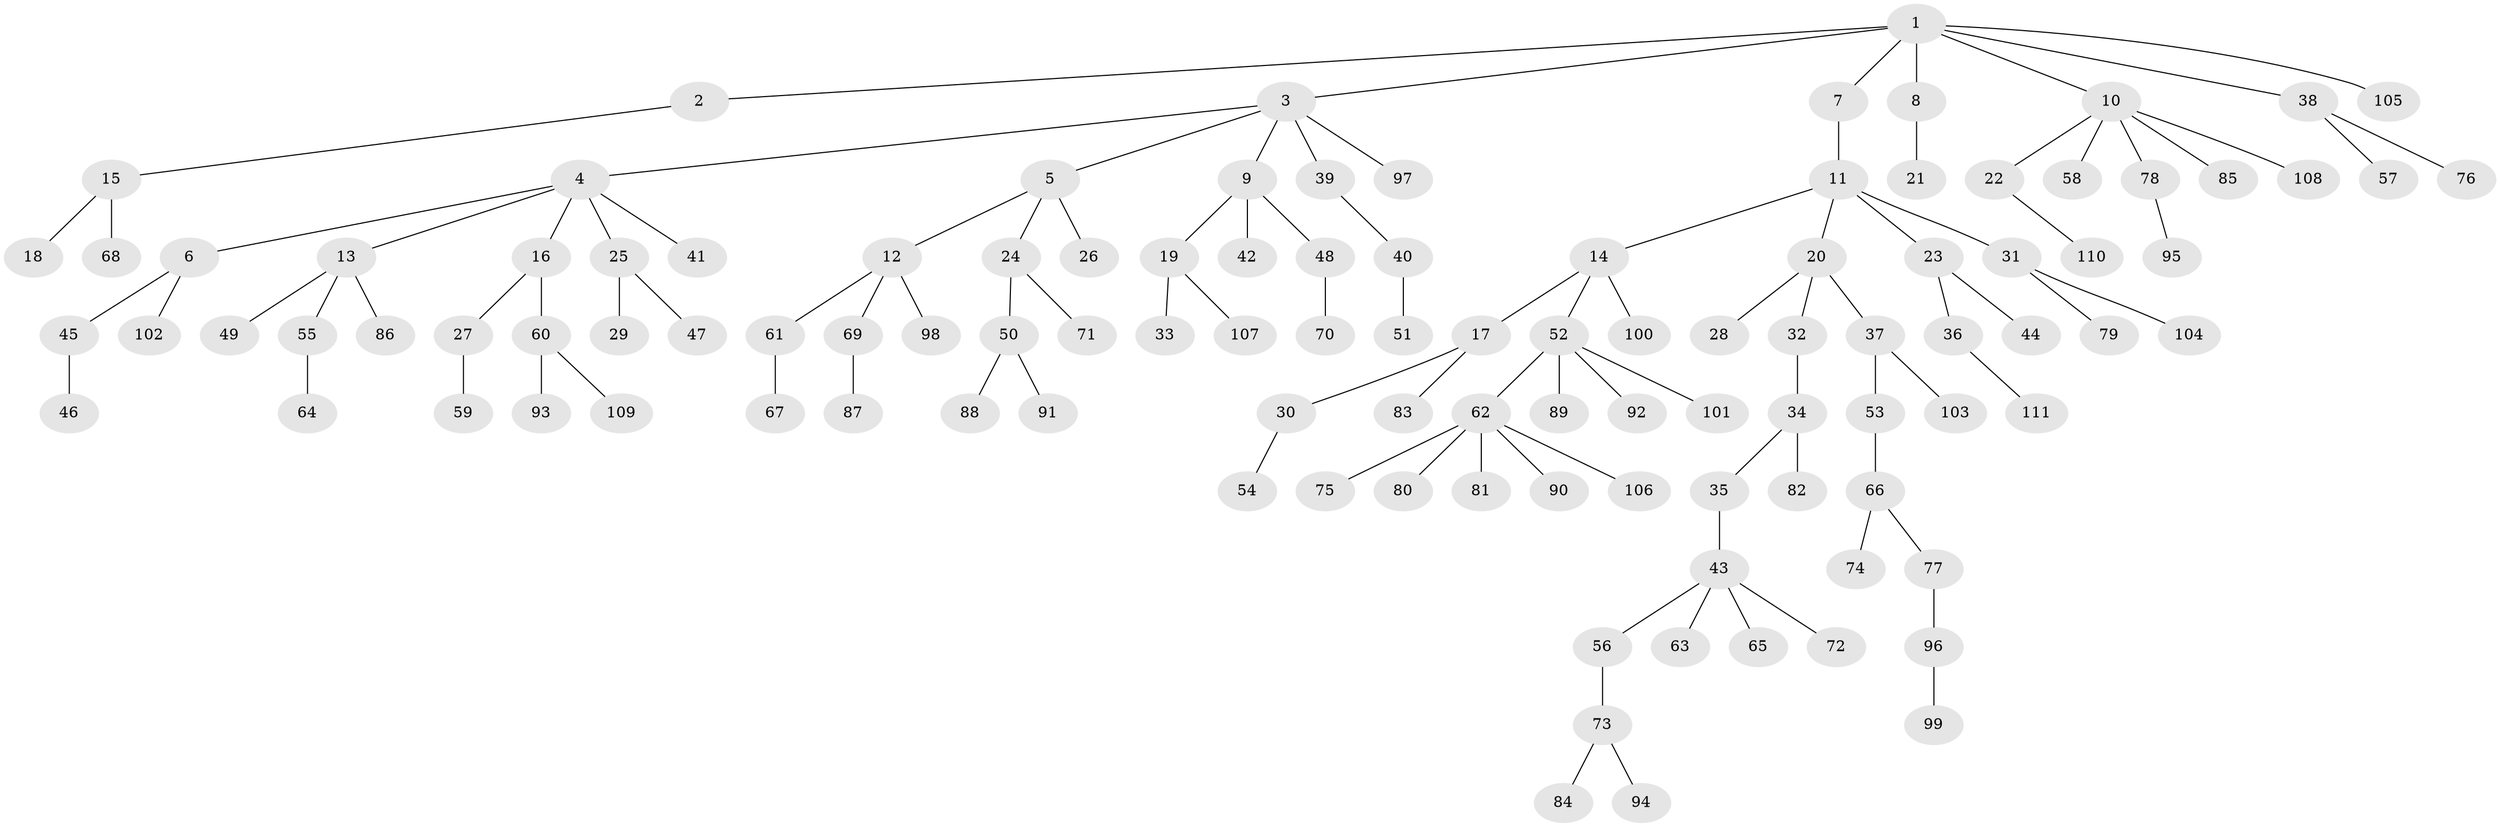// coarse degree distribution, {6: 0.014705882352941176, 2: 0.3088235294117647, 5: 0.07352941176470588, 3: 0.10294117647058823, 1: 0.47058823529411764, 4: 0.029411764705882353}
// Generated by graph-tools (version 1.1) at 2025/51/03/04/25 22:51:28]
// undirected, 111 vertices, 110 edges
graph export_dot {
  node [color=gray90,style=filled];
  1;
  2;
  3;
  4;
  5;
  6;
  7;
  8;
  9;
  10;
  11;
  12;
  13;
  14;
  15;
  16;
  17;
  18;
  19;
  20;
  21;
  22;
  23;
  24;
  25;
  26;
  27;
  28;
  29;
  30;
  31;
  32;
  33;
  34;
  35;
  36;
  37;
  38;
  39;
  40;
  41;
  42;
  43;
  44;
  45;
  46;
  47;
  48;
  49;
  50;
  51;
  52;
  53;
  54;
  55;
  56;
  57;
  58;
  59;
  60;
  61;
  62;
  63;
  64;
  65;
  66;
  67;
  68;
  69;
  70;
  71;
  72;
  73;
  74;
  75;
  76;
  77;
  78;
  79;
  80;
  81;
  82;
  83;
  84;
  85;
  86;
  87;
  88;
  89;
  90;
  91;
  92;
  93;
  94;
  95;
  96;
  97;
  98;
  99;
  100;
  101;
  102;
  103;
  104;
  105;
  106;
  107;
  108;
  109;
  110;
  111;
  1 -- 2;
  1 -- 3;
  1 -- 7;
  1 -- 8;
  1 -- 10;
  1 -- 38;
  1 -- 105;
  2 -- 15;
  3 -- 4;
  3 -- 5;
  3 -- 9;
  3 -- 39;
  3 -- 97;
  4 -- 6;
  4 -- 13;
  4 -- 16;
  4 -- 25;
  4 -- 41;
  5 -- 12;
  5 -- 24;
  5 -- 26;
  6 -- 45;
  6 -- 102;
  7 -- 11;
  8 -- 21;
  9 -- 19;
  9 -- 42;
  9 -- 48;
  10 -- 22;
  10 -- 58;
  10 -- 78;
  10 -- 85;
  10 -- 108;
  11 -- 14;
  11 -- 20;
  11 -- 23;
  11 -- 31;
  12 -- 61;
  12 -- 69;
  12 -- 98;
  13 -- 49;
  13 -- 55;
  13 -- 86;
  14 -- 17;
  14 -- 52;
  14 -- 100;
  15 -- 18;
  15 -- 68;
  16 -- 27;
  16 -- 60;
  17 -- 30;
  17 -- 83;
  19 -- 33;
  19 -- 107;
  20 -- 28;
  20 -- 32;
  20 -- 37;
  22 -- 110;
  23 -- 36;
  23 -- 44;
  24 -- 50;
  24 -- 71;
  25 -- 29;
  25 -- 47;
  27 -- 59;
  30 -- 54;
  31 -- 79;
  31 -- 104;
  32 -- 34;
  34 -- 35;
  34 -- 82;
  35 -- 43;
  36 -- 111;
  37 -- 53;
  37 -- 103;
  38 -- 57;
  38 -- 76;
  39 -- 40;
  40 -- 51;
  43 -- 56;
  43 -- 63;
  43 -- 65;
  43 -- 72;
  45 -- 46;
  48 -- 70;
  50 -- 88;
  50 -- 91;
  52 -- 62;
  52 -- 89;
  52 -- 92;
  52 -- 101;
  53 -- 66;
  55 -- 64;
  56 -- 73;
  60 -- 93;
  60 -- 109;
  61 -- 67;
  62 -- 75;
  62 -- 80;
  62 -- 81;
  62 -- 90;
  62 -- 106;
  66 -- 74;
  66 -- 77;
  69 -- 87;
  73 -- 84;
  73 -- 94;
  77 -- 96;
  78 -- 95;
  96 -- 99;
}
